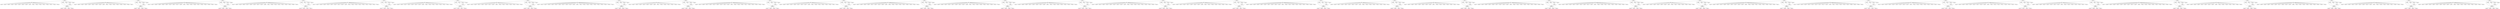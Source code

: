 digraph {
	ID00000 -> ID00002 ;
	ID00000 -> ID00001 ;
	ID00000 -> ID00006 ;
	ID00000 -> ID00005 ;
	ID00000 -> ID00004 ;
	ID00000 -> ID00003 ;
	ID00000 -> ID00009 ;
	ID00000 -> ID00008 ;
	ID00000 -> ID00007 ;
	ID00000 -> ID00012 ;
	ID00000 -> ID00013 ;
	ID00000 -> ID00010 ;
	ID00000 -> ID00011 ;
	ID00000 -> ID00016 ;
	ID00000 -> ID00017 ;
	ID00000 -> ID00014 ;
	ID00000 -> ID00015 ;
	ID00022 -> ID00020 ;
	ID00022 -> ID00021 ;
	ID00022 -> ID00018 ;
	ID00022 -> ID00019 ;
	ID00023 -> ID00022 ;
	ID00024 -> ID00022 ;
	ID00025 -> ID00022 ;
	ID00026 -> ID00022 ;
	ID00026 -> ID00023 ;
	ID00027 -> ID00022 ;
	ID00028 -> ID00022 ;
	ID00028 -> ID00000 ;
	ID00028 -> ID00024 ;
	ID00028 -> ID00025 ;
	ID00028 -> ID00026 ;
	ID00028 -> ID00027 ;
	ID00029 -> ID00043 ;
	ID00029 -> ID00034 ;
	ID00029 -> ID00044 ;
	ID00029 -> ID00035 ;
	ID00029 -> ID00045 ;
	ID00029 -> ID00032 ;
	ID00029 -> ID00046 ;
	ID00029 -> ID00033 ;
	ID00029 -> ID00030 ;
	ID00029 -> ID00031 ;
	ID00029 -> ID00040 ;
	ID00029 -> ID00041 ;
	ID00029 -> ID00042 ;
	ID00029 -> ID00038 ;
	ID00029 -> ID00039 ;
	ID00029 -> ID00036 ;
	ID00029 -> ID00037 ;
	ID00051 -> ID00050 ;
	ID00051 -> ID00047 ;
	ID00051 -> ID00048 ;
	ID00051 -> ID00049 ;
	ID00052 -> ID00051 ;
	ID00053 -> ID00051 ;
	ID00054 -> ID00051 ;
	ID00055 -> ID00052 ;
	ID00055 -> ID00051 ;
	ID00056 -> ID00051 ;
	ID00057 -> ID00053 ;
	ID00057 -> ID00051 ;
	ID00057 -> ID00029 ;
	ID00057 -> ID00056 ;
	ID00057 -> ID00055 ;
	ID00057 -> ID00054 ;
	ID00058 -> ID00070 ;
	ID00058 -> ID00071 ;
	ID00058 -> ID00060 ;
	ID00058 -> ID00069 ;
	ID00058 -> ID00059 ;
	ID00058 -> ID00062 ;
	ID00058 -> ID00078 ;
	ID00058 -> ID00061 ;
	ID00058 -> ID00077 ;
	ID00058 -> ID00064 ;
	ID00058 -> ID00076 ;
	ID00058 -> ID00063 ;
	ID00058 -> ID00075 ;
	ID00058 -> ID00066 ;
	ID00058 -> ID00074 ;
	ID00058 -> ID00065 ;
	ID00058 -> ID00073 ;
	ID00058 -> ID00068 ;
	ID00058 -> ID00072 ;
	ID00058 -> ID00067 ;
	ID00083 -> ID00080 ;
	ID00083 -> ID00081 ;
	ID00083 -> ID00082 ;
	ID00083 -> ID00079 ;
	ID00084 -> ID00083 ;
	ID00085 -> ID00083 ;
	ID00086 -> ID00083 ;
	ID00087 -> ID00084 ;
	ID00087 -> ID00083 ;
	ID00088 -> ID00083 ;
	ID00089 -> ID00058 ;
	ID00089 -> ID00088 ;
	ID00089 -> ID00087 ;
	ID00089 -> ID00083 ;
	ID00089 -> ID00086 ;
	ID00089 -> ID00085 ;
	ID00090 -> ID00109 ;
	ID00090 -> ID00094 ;
	ID00090 -> ID00108 ;
	ID00090 -> ID00095 ;
	ID00090 -> ID00107 ;
	ID00090 -> ID00096 ;
	ID00090 -> ID00106 ;
	ID00090 -> ID00097 ;
	ID00090 -> ID00105 ;
	ID00090 -> ID00098 ;
	ID00090 -> ID00104 ;
	ID00090 -> ID00099 ;
	ID00090 -> ID00103 ;
	ID00090 -> ID00102 ;
	ID00090 -> ID00101 ;
	ID00090 -> ID00100 ;
	ID00090 -> ID00091 ;
	ID00090 -> ID00093 ;
	ID00090 -> ID00092 ;
	ID00114 -> ID00113 ;
	ID00114 -> ID00110 ;
	ID00114 -> ID00112 ;
	ID00114 -> ID00111 ;
	ID00115 -> ID00114 ;
	ID00116 -> ID00114 ;
	ID00117 -> ID00114 ;
	ID00118 -> ID00114 ;
	ID00118 -> ID00115 ;
	ID00119 -> ID00114 ;
	ID00120 -> ID00114 ;
	ID00120 -> ID00116 ;
	ID00120 -> ID00118 ;
	ID00120 -> ID00117 ;
	ID00120 -> ID00119 ;
	ID00120 -> ID00090 ;
	ID00121 -> ID00137 ;
	ID00121 -> ID00127 ;
	ID00121 -> ID00138 ;
	ID00121 -> ID00126 ;
	ID00121 -> ID00135 ;
	ID00121 -> ID00125 ;
	ID00121 -> ID00136 ;
	ID00121 -> ID00124 ;
	ID00121 -> ID00139 ;
	ID00121 -> ID00129 ;
	ID00121 -> ID00128 ;
	ID00121 -> ID00130 ;
	ID00121 -> ID00140 ;
	ID00121 -> ID00123 ;
	ID00121 -> ID00133 ;
	ID00121 -> ID00122 ;
	ID00121 -> ID00134 ;
	ID00121 -> ID00131 ;
	ID00121 -> ID00132 ;
	ID00145 -> ID00141 ;
	ID00145 -> ID00142 ;
	ID00145 -> ID00143 ;
	ID00145 -> ID00144 ;
	ID00146 -> ID00145 ;
	ID00147 -> ID00145 ;
	ID00148 -> ID00145 ;
	ID00149 -> ID00146 ;
	ID00149 -> ID00145 ;
	ID00150 -> ID00145 ;
	ID00151 -> ID00147 ;
	ID00151 -> ID00148 ;
	ID00151 -> ID00149 ;
	ID00151 -> ID00121 ;
	ID00151 -> ID00150 ;
	ID00151 -> ID00145 ;
	ID00152 -> ID00168 ;
	ID00152 -> ID00159 ;
	ID00152 -> ID00169 ;
	ID00152 -> ID00157 ;
	ID00152 -> ID00158 ;
	ID00152 -> ID00155 ;
	ID00152 -> ID00164 ;
	ID00152 -> ID00156 ;
	ID00152 -> ID00165 ;
	ID00152 -> ID00166 ;
	ID00152 -> ID00153 ;
	ID00152 -> ID00167 ;
	ID00152 -> ID00154 ;
	ID00152 -> ID00160 ;
	ID00152 -> ID00161 ;
	ID00152 -> ID00162 ;
	ID00152 -> ID00163 ;
	ID00174 -> ID00173 ;
	ID00174 -> ID00172 ;
	ID00174 -> ID00171 ;
	ID00174 -> ID00170 ;
	ID00175 -> ID00174 ;
	ID00176 -> ID00174 ;
	ID00177 -> ID00174 ;
	ID00178 -> ID00174 ;
	ID00178 -> ID00175 ;
	ID00179 -> ID00174 ;
	ID00180 -> ID00174 ;
	ID00180 -> ID00178 ;
	ID00180 -> ID00177 ;
	ID00180 -> ID00176 ;
	ID00180 -> ID00179 ;
	ID00180 -> ID00152 ;
	ID00181 -> ID00183 ;
	ID00181 -> ID00182 ;
	ID00181 -> ID00185 ;
	ID00181 -> ID00197 ;
	ID00181 -> ID00184 ;
	ID00181 -> ID00196 ;
	ID00181 -> ID00187 ;
	ID00181 -> ID00195 ;
	ID00181 -> ID00186 ;
	ID00181 -> ID00189 ;
	ID00181 -> ID00194 ;
	ID00181 -> ID00188 ;
	ID00181 -> ID00193 ;
	ID00181 -> ID00191 ;
	ID00181 -> ID00192 ;
	ID00181 -> ID00190 ;
	ID00202 -> ID00199 ;
	ID00202 -> ID00201 ;
	ID00202 -> ID00198 ;
	ID00202 -> ID00200 ;
	ID00203 -> ID00202 ;
	ID00204 -> ID00202 ;
	ID00205 -> ID00202 ;
	ID00206 -> ID00203 ;
	ID00206 -> ID00202 ;
	ID00207 -> ID00202 ;
	ID00208 -> ID00204 ;
	ID00208 -> ID00202 ;
	ID00208 -> ID00207 ;
	ID00208 -> ID00205 ;
	ID00208 -> ID00206 ;
	ID00208 -> ID00181 ;
	ID00209 -> ID00222 ;
	ID00209 -> ID00221 ;
	ID00209 -> ID00211 ;
	ID00209 -> ID00220 ;
	ID00209 -> ID00210 ;
	ID00209 -> ID00231 ;
	ID00209 -> ID00230 ;
	ID00209 -> ID00217 ;
	ID00209 -> ID00229 ;
	ID00209 -> ID00216 ;
	ID00209 -> ID00228 ;
	ID00209 -> ID00219 ;
	ID00209 -> ID00227 ;
	ID00209 -> ID00218 ;
	ID00209 -> ID00226 ;
	ID00209 -> ID00213 ;
	ID00209 -> ID00225 ;
	ID00209 -> ID00212 ;
	ID00209 -> ID00224 ;
	ID00209 -> ID00215 ;
	ID00209 -> ID00223 ;
	ID00209 -> ID00214 ;
	ID00236 -> ID00233 ;
	ID00236 -> ID00232 ;
	ID00236 -> ID00235 ;
	ID00236 -> ID00234 ;
	ID00237 -> ID00236 ;
	ID00238 -> ID00236 ;
	ID00239 -> ID00236 ;
	ID00240 -> ID00237 ;
	ID00240 -> ID00236 ;
	ID00241 -> ID00236 ;
	ID00242 -> ID00240 ;
	ID00242 -> ID00209 ;
	ID00242 -> ID00241 ;
	ID00242 -> ID00236 ;
	ID00242 -> ID00239 ;
	ID00242 -> ID00238 ;
	ID00243 -> ID00250 ;
	ID00243 -> ID00251 ;
	ID00243 -> ID00254 ;
	ID00243 -> ID00255 ;
	ID00243 -> ID00252 ;
	ID00243 -> ID00253 ;
	ID00243 -> ID00258 ;
	ID00243 -> ID00256 ;
	ID00243 -> ID00257 ;
	ID00243 -> ID00244 ;
	ID00243 -> ID00248 ;
	ID00243 -> ID00247 ;
	ID00243 -> ID00246 ;
	ID00243 -> ID00245 ;
	ID00243 -> ID00249 ;
	ID00263 -> ID00260 ;
	ID00263 -> ID00261 ;
	ID00263 -> ID00262 ;
	ID00263 -> ID00259 ;
	ID00264 -> ID00263 ;
	ID00265 -> ID00263 ;
	ID00266 -> ID00263 ;
	ID00267 -> ID00263 ;
	ID00267 -> ID00264 ;
	ID00268 -> ID00263 ;
	ID00269 -> ID00263 ;
	ID00269 -> ID00243 ;
	ID00269 -> ID00265 ;
	ID00269 -> ID00266 ;
	ID00269 -> ID00267 ;
	ID00269 -> ID00268 ;
	ID00270 -> ID00285 ;
	ID00270 -> ID00276 ;
	ID00270 -> ID00286 ;
	ID00270 -> ID00277 ;
	ID00270 -> ID00287 ;
	ID00270 -> ID00274 ;
	ID00270 -> ID00288 ;
	ID00270 -> ID00275 ;
	ID00270 -> ID00272 ;
	ID00270 -> ID00281 ;
	ID00270 -> ID00273 ;
	ID00270 -> ID00282 ;
	ID00270 -> ID00283 ;
	ID00270 -> ID00284 ;
	ID00270 -> ID00271 ;
	ID00270 -> ID00289 ;
	ID00270 -> ID00278 ;
	ID00270 -> ID00279 ;
	ID00270 -> ID00290 ;
	ID00270 -> ID00280 ;
	ID00295 -> ID00291 ;
	ID00295 -> ID00294 ;
	ID00295 -> ID00293 ;
	ID00295 -> ID00292 ;
	ID00296 -> ID00295 ;
	ID00297 -> ID00295 ;
	ID00298 -> ID00295 ;
	ID00299 -> ID00295 ;
	ID00299 -> ID00296 ;
	ID00300 -> ID00295 ;
	ID00301 -> ID00270 ;
	ID00301 -> ID00295 ;
	ID00301 -> ID00299 ;
	ID00301 -> ID00298 ;
	ID00301 -> ID00300 ;
	ID00301 -> ID00297 ;
	ID00302 -> ID00309 ;
	ID00302 -> ID00308 ;
	ID00302 -> ID00319 ;
	ID00302 -> ID00310 ;
	ID00302 -> ID00306 ;
	ID00302 -> ID00311 ;
	ID00302 -> ID00307 ;
	ID00302 -> ID00312 ;
	ID00302 -> ID00304 ;
	ID00302 -> ID00313 ;
	ID00302 -> ID00305 ;
	ID00302 -> ID00314 ;
	ID00302 -> ID00315 ;
	ID00302 -> ID00316 ;
	ID00302 -> ID00303 ;
	ID00302 -> ID00317 ;
	ID00302 -> ID00318 ;
	ID00324 -> ID00320 ;
	ID00324 -> ID00321 ;
	ID00324 -> ID00322 ;
	ID00324 -> ID00323 ;
	ID00325 -> ID00324 ;
	ID00326 -> ID00324 ;
	ID00327 -> ID00324 ;
	ID00328 -> ID00324 ;
	ID00328 -> ID00325 ;
	ID00329 -> ID00324 ;
	ID00330 -> ID00324 ;
	ID00330 -> ID00328 ;
	ID00330 -> ID00302 ;
	ID00330 -> ID00329 ;
	ID00330 -> ID00326 ;
	ID00330 -> ID00327 ;
	ID00331 -> ID00338 ;
	ID00331 -> ID00337 ;
	ID00331 -> ID00349 ;
	ID00331 -> ID00348 ;
	ID00331 -> ID00339 ;
	ID00331 -> ID00347 ;
	ID00331 -> ID00334 ;
	ID00331 -> ID00346 ;
	ID00331 -> ID00333 ;
	ID00331 -> ID00345 ;
	ID00331 -> ID00336 ;
	ID00331 -> ID00335 ;
	ID00331 -> ID00344 ;
	ID00331 -> ID00343 ;
	ID00331 -> ID00342 ;
	ID00331 -> ID00350 ;
	ID00331 -> ID00332 ;
	ID00331 -> ID00341 ;
	ID00331 -> ID00340 ;
	ID00355 -> ID00352 ;
	ID00355 -> ID00351 ;
	ID00355 -> ID00354 ;
	ID00355 -> ID00353 ;
	ID00356 -> ID00355 ;
	ID00357 -> ID00355 ;
	ID00358 -> ID00355 ;
	ID00359 -> ID00356 ;
	ID00359 -> ID00355 ;
	ID00360 -> ID00355 ;
	ID00361 -> ID00355 ;
	ID00361 -> ID00358 ;
	ID00361 -> ID00357 ;
	ID00361 -> ID00359 ;
	ID00361 -> ID00360 ;
	ID00361 -> ID00331 ;
	ID00362 -> ID00369 ;
	ID00362 -> ID00379 ;
	ID00362 -> ID00368 ;
	ID00362 -> ID00378 ;
	ID00362 -> ID00367 ;
	ID00362 -> ID00377 ;
	ID00362 -> ID00366 ;
	ID00362 -> ID00381 ;
	ID00362 -> ID00372 ;
	ID00362 -> ID00380 ;
	ID00362 -> ID00371 ;
	ID00362 -> ID00370 ;
	ID00362 -> ID00376 ;
	ID00362 -> ID00365 ;
	ID00362 -> ID00364 ;
	ID00362 -> ID00375 ;
	ID00362 -> ID00363 ;
	ID00362 -> ID00374 ;
	ID00362 -> ID00373 ;
	ID00386 -> ID00383 ;
	ID00386 -> ID00382 ;
	ID00386 -> ID00385 ;
	ID00386 -> ID00384 ;
	ID00387 -> ID00386 ;
	ID00388 -> ID00386 ;
	ID00389 -> ID00386 ;
	ID00390 -> ID00387 ;
	ID00390 -> ID00386 ;
	ID00391 -> ID00386 ;
	ID00392 -> ID00389 ;
	ID00392 -> ID00390 ;
	ID00392 -> ID00388 ;
	ID00392 -> ID00391 ;
	ID00392 -> ID00362 ;
	ID00392 -> ID00386 ;
	ID00393 -> ID00411 ;
	ID00393 -> ID00410 ;
	ID00393 -> ID00399 ;
	ID00393 -> ID00398 ;
	ID00393 -> ID00397 ;
	ID00393 -> ID00400 ;
	ID00393 -> ID00396 ;
	ID00393 -> ID00401 ;
	ID00393 -> ID00395 ;
	ID00393 -> ID00402 ;
	ID00393 -> ID00407 ;
	ID00393 -> ID00394 ;
	ID00393 -> ID00403 ;
	ID00393 -> ID00408 ;
	ID00393 -> ID00404 ;
	ID00393 -> ID00409 ;
	ID00393 -> ID00405 ;
	ID00393 -> ID00406 ;
	ID00416 -> ID00415 ;
	ID00416 -> ID00414 ;
	ID00416 -> ID00413 ;
	ID00416 -> ID00412 ;
	ID00417 -> ID00416 ;
	ID00418 -> ID00416 ;
	ID00419 -> ID00416 ;
	ID00420 -> ID00417 ;
	ID00420 -> ID00416 ;
	ID00421 -> ID00416 ;
	ID00422 -> ID00416 ;
	ID00422 -> ID00421 ;
	ID00422 -> ID00420 ;
	ID00422 -> ID00393 ;
	ID00422 -> ID00418 ;
	ID00422 -> ID00419 ;
	ID00423 -> ID00428 ;
	ID00423 -> ID00433 ;
	ID00423 -> ID00427 ;
	ID00423 -> ID00432 ;
	ID00423 -> ID00426 ;
	ID00423 -> ID00435 ;
	ID00423 -> ID00425 ;
	ID00423 -> ID00434 ;
	ID00423 -> ID00437 ;
	ID00423 -> ID00424 ;
	ID00423 -> ID00436 ;
	ID00423 -> ID00439 ;
	ID00423 -> ID00438 ;
	ID00423 -> ID00442 ;
	ID00423 -> ID00441 ;
	ID00423 -> ID00440 ;
	ID00423 -> ID00431 ;
	ID00423 -> ID00430 ;
	ID00423 -> ID00429 ;
	ID00447 -> ID00446 ;
	ID00447 -> ID00445 ;
	ID00447 -> ID00444 ;
	ID00447 -> ID00443 ;
	ID00448 -> ID00447 ;
	ID00449 -> ID00447 ;
	ID00450 -> ID00447 ;
	ID00451 -> ID00448 ;
	ID00451 -> ID00447 ;
	ID00452 -> ID00447 ;
	ID00453 -> ID00450 ;
	ID00453 -> ID00451 ;
	ID00453 -> ID00452 ;
	ID00453 -> ID00449 ;
	ID00453 -> ID00423 ;
	ID00453 -> ID00447 ;
	ID00454 -> ID00463 ;
	ID00454 -> ID00464 ;
	ID00454 -> ID00470 ;
	ID00454 -> ID00461 ;
	ID00454 -> ID00471 ;
	ID00454 -> ID00462 ;
	ID00454 -> ID00460 ;
	ID00454 -> ID00458 ;
	ID00454 -> ID00459 ;
	ID00454 -> ID00469 ;
	ID00454 -> ID00467 ;
	ID00454 -> ID00468 ;
	ID00454 -> ID00455 ;
	ID00454 -> ID00456 ;
	ID00454 -> ID00465 ;
	ID00454 -> ID00457 ;
	ID00454 -> ID00466 ;
	ID00476 -> ID00472 ;
	ID00476 -> ID00473 ;
	ID00476 -> ID00474 ;
	ID00476 -> ID00475 ;
	ID00477 -> ID00476 ;
	ID00478 -> ID00476 ;
	ID00479 -> ID00476 ;
	ID00480 -> ID00476 ;
	ID00480 -> ID00477 ;
	ID00481 -> ID00476 ;
	ID00482 -> ID00481 ;
	ID00482 -> ID00480 ;
	ID00482 -> ID00476 ;
	ID00482 -> ID00478 ;
	ID00482 -> ID00479 ;
	ID00482 -> ID00454 ;
	ID00483 -> ID00485 ;
	ID00483 -> ID00486 ;
	ID00483 -> ID00484 ;
	ID00483 -> ID00489 ;
	ID00483 -> ID00487 ;
	ID00483 -> ID00488 ;
	ID00483 -> ID00502 ;
	ID00483 -> ID00493 ;
	ID00483 -> ID00503 ;
	ID00483 -> ID00492 ;
	ID00483 -> ID00491 ;
	ID00483 -> ID00490 ;
	ID00483 -> ID00497 ;
	ID00483 -> ID00496 ;
	ID00483 -> ID00500 ;
	ID00483 -> ID00495 ;
	ID00483 -> ID00501 ;
	ID00483 -> ID00494 ;
	ID00483 -> ID00499 ;
	ID00483 -> ID00498 ;
	ID00508 -> ID00504 ;
	ID00508 -> ID00505 ;
	ID00508 -> ID00507 ;
	ID00508 -> ID00506 ;
	ID00509 -> ID00508 ;
	ID00510 -> ID00508 ;
	ID00511 -> ID00508 ;
	ID00512 -> ID00509 ;
	ID00512 -> ID00508 ;
	ID00513 -> ID00508 ;
	ID00514 -> ID00511 ;
	ID00514 -> ID00512 ;
	ID00514 -> ID00510 ;
	ID00514 -> ID00513 ;
	ID00514 -> ID00483 ;
	ID00514 -> ID00508 ;
	ID00515 -> ID00530 ;
	ID00515 -> ID00518 ;
	ID00515 -> ID00517 ;
	ID00515 -> ID00519 ;
	ID00515 -> ID00532 ;
	ID00515 -> ID00531 ;
	ID00515 -> ID00520 ;
	ID00515 -> ID00521 ;
	ID00515 -> ID00522 ;
	ID00515 -> ID00523 ;
	ID00515 -> ID00524 ;
	ID00515 -> ID00528 ;
	ID00515 -> ID00529 ;
	ID00515 -> ID00516 ;
	ID00515 -> ID00525 ;
	ID00515 -> ID00526 ;
	ID00515 -> ID00527 ;
	ID00537 -> ID00536 ;
	ID00537 -> ID00535 ;
	ID00537 -> ID00534 ;
	ID00537 -> ID00533 ;
	ID00538 -> ID00537 ;
	ID00539 -> ID00537 ;
	ID00540 -> ID00537 ;
	ID00541 -> ID00538 ;
	ID00541 -> ID00537 ;
	ID00542 -> ID00537 ;
	ID00543 -> ID00541 ;
	ID00543 -> ID00540 ;
	ID00543 -> ID00515 ;
	ID00543 -> ID00539 ;
	ID00543 -> ID00537 ;
	ID00543 -> ID00542 ;
	ID00544 -> ID00550 ;
	ID00544 -> ID00552 ;
	ID00544 -> ID00560 ;
	ID00544 -> ID00551 ;
	ID00544 -> ID00549 ;
	ID00544 -> ID00554 ;
	ID00544 -> ID00548 ;
	ID00544 -> ID00553 ;
	ID00544 -> ID00547 ;
	ID00544 -> ID00556 ;
	ID00544 -> ID00546 ;
	ID00544 -> ID00555 ;
	ID00544 -> ID00558 ;
	ID00544 -> ID00545 ;
	ID00544 -> ID00557 ;
	ID00544 -> ID00559 ;
	ID00565 -> ID00563 ;
	ID00565 -> ID00562 ;
	ID00565 -> ID00561 ;
	ID00565 -> ID00564 ;
	ID00566 -> ID00565 ;
	ID00567 -> ID00565 ;
	ID00568 -> ID00565 ;
	ID00569 -> ID00566 ;
	ID00569 -> ID00565 ;
	ID00570 -> ID00565 ;
	ID00571 -> ID00567 ;
	ID00571 -> ID00565 ;
	ID00571 -> ID00544 ;
	ID00571 -> ID00569 ;
	ID00571 -> ID00570 ;
	ID00571 -> ID00568 ;
	ID00572 -> ID00579 ;
	ID00572 -> ID00588 ;
	ID00572 -> ID00575 ;
	ID00572 -> ID00589 ;
	ID00572 -> ID00576 ;
	ID00572 -> ID00586 ;
	ID00572 -> ID00577 ;
	ID00572 -> ID00587 ;
	ID00572 -> ID00578 ;
	ID00572 -> ID00584 ;
	ID00572 -> ID00590 ;
	ID00572 -> ID00585 ;
	ID00572 -> ID00591 ;
	ID00572 -> ID00573 ;
	ID00572 -> ID00582 ;
	ID00572 -> ID00592 ;
	ID00572 -> ID00574 ;
	ID00572 -> ID00583 ;
	ID00572 -> ID00580 ;
	ID00572 -> ID00581 ;
	ID00597 -> ID00593 ;
	ID00597 -> ID00594 ;
	ID00597 -> ID00595 ;
	ID00597 -> ID00596 ;
	ID00598 -> ID00597 ;
	ID00599 -> ID00597 ;
	ID00600 -> ID00597 ;
	ID00601 -> ID00597 ;
	ID00601 -> ID00598 ;
	ID00602 -> ID00597 ;
	ID00603 -> ID00597 ;
	ID00603 -> ID00600 ;
	ID00603 -> ID00599 ;
	ID00603 -> ID00602 ;
	ID00603 -> ID00601 ;
	ID00603 -> ID00572 ;
	ID00604 -> ID00623 ;
	ID00604 -> ID00614 ;
	ID00604 -> ID00624 ;
	ID00604 -> ID00615 ;
	ID00604 -> ID00612 ;
	ID00604 -> ID00613 ;
	ID00604 -> ID00610 ;
	ID00604 -> ID00620 ;
	ID00604 -> ID00611 ;
	ID00604 -> ID00621 ;
	ID00604 -> ID00622 ;
	ID00604 -> ID00609 ;
	ID00604 -> ID00608 ;
	ID00604 -> ID00617 ;
	ID00604 -> ID00607 ;
	ID00604 -> ID00616 ;
	ID00604 -> ID00619 ;
	ID00604 -> ID00606 ;
	ID00604 -> ID00618 ;
	ID00604 -> ID00605 ;
	ID00629 -> ID00628 ;
	ID00629 -> ID00627 ;
	ID00629 -> ID00625 ;
	ID00629 -> ID00626 ;
	ID00630 -> ID00629 ;
	ID00631 -> ID00629 ;
	ID00632 -> ID00629 ;
	ID00633 -> ID00629 ;
	ID00633 -> ID00630 ;
	ID00634 -> ID00629 ;
	ID00635 -> ID00629 ;
	ID00635 -> ID00604 ;
	ID00635 -> ID00632 ;
	ID00635 -> ID00633 ;
	ID00635 -> ID00631 ;
	ID00635 -> ID00634 ;
	ID00636 -> ID00640 ;
	ID00636 -> ID00641 ;
	ID00636 -> ID00642 ;
	ID00636 -> ID00643 ;
	ID00636 -> ID00644 ;
	ID00636 -> ID00645 ;
	ID00636 -> ID00649 ;
	ID00636 -> ID00637 ;
	ID00636 -> ID00646 ;
	ID00636 -> ID00647 ;
	ID00636 -> ID00648 ;
	ID00636 -> ID00639 ;
	ID00636 -> ID00638 ;
	ID00636 -> ID00651 ;
	ID00636 -> ID00650 ;
	ID00656 -> ID00653 ;
	ID00656 -> ID00652 ;
	ID00656 -> ID00655 ;
	ID00656 -> ID00654 ;
	ID00657 -> ID00656 ;
	ID00658 -> ID00656 ;
	ID00659 -> ID00656 ;
	ID00660 -> ID00657 ;
	ID00660 -> ID00656 ;
	ID00661 -> ID00656 ;
	ID00662 -> ID00656 ;
	ID00662 -> ID00659 ;
	ID00662 -> ID00658 ;
	ID00662 -> ID00661 ;
	ID00662 -> ID00660 ;
	ID00662 -> ID00636 ;
	ID00663 -> ID00675 ;
	ID00663 -> ID00669 ;
	ID00663 -> ID00674 ;
	ID00663 -> ID00677 ;
	ID00663 -> ID00668 ;
	ID00663 -> ID00667 ;
	ID00663 -> ID00676 ;
	ID00663 -> ID00679 ;
	ID00663 -> ID00666 ;
	ID00663 -> ID00678 ;
	ID00663 -> ID00665 ;
	ID00663 -> ID00664 ;
	ID00663 -> ID00680 ;
	ID00663 -> ID00671 ;
	ID00663 -> ID00683 ;
	ID00663 -> ID00670 ;
	ID00663 -> ID00682 ;
	ID00663 -> ID00673 ;
	ID00663 -> ID00681 ;
	ID00663 -> ID00672 ;
	ID00688 -> ID00687 ;
	ID00688 -> ID00686 ;
	ID00688 -> ID00685 ;
	ID00688 -> ID00684 ;
	ID00689 -> ID00688 ;
	ID00690 -> ID00688 ;
	ID00691 -> ID00688 ;
	ID00692 -> ID00688 ;
	ID00692 -> ID00689 ;
	ID00693 -> ID00688 ;
	ID00694 -> ID00692 ;
	ID00694 -> ID00688 ;
	ID00694 -> ID00693 ;
	ID00694 -> ID00690 ;
	ID00694 -> ID00691 ;
	ID00694 -> ID00663 ;
	ID00695 -> ID00710 ;
	ID00695 -> ID00701 ;
	ID00695 -> ID00700 ;
	ID00695 -> ID00703 ;
	ID00695 -> ID00702 ;
	ID00695 -> ID00714 ;
	ID00695 -> ID00713 ;
	ID00695 -> ID00712 ;
	ID00695 -> ID00711 ;
	ID00695 -> ID00715 ;
	ID00695 -> ID00706 ;
	ID00695 -> ID00707 ;
	ID00695 -> ID00704 ;
	ID00695 -> ID00705 ;
	ID00695 -> ID00708 ;
	ID00695 -> ID00709 ;
	ID00695 -> ID00696 ;
	ID00695 -> ID00697 ;
	ID00695 -> ID00698 ;
	ID00695 -> ID00699 ;
	ID00720 -> ID00716 ;
	ID00720 -> ID00717 ;
	ID00720 -> ID00718 ;
	ID00720 -> ID00719 ;
	ID00721 -> ID00720 ;
	ID00722 -> ID00720 ;
	ID00723 -> ID00720 ;
	ID00724 -> ID00721 ;
	ID00724 -> ID00720 ;
	ID00725 -> ID00720 ;
	ID00726 -> ID00695 ;
	ID00726 -> ID00720 ;
	ID00726 -> ID00723 ;
	ID00726 -> ID00722 ;
	ID00726 -> ID00725 ;
	ID00726 -> ID00724 ;
	ID00727 -> ID00744 ;
	ID00727 -> ID00735 ;
	ID00727 -> ID00745 ;
	ID00727 -> ID00736 ;
	ID00727 -> ID00733 ;
	ID00727 -> ID00734 ;
	ID00727 -> ID00731 ;
	ID00727 -> ID00740 ;
	ID00727 -> ID00741 ;
	ID00727 -> ID00732 ;
	ID00727 -> ID00742 ;
	ID00727 -> ID00743 ;
	ID00727 -> ID00730 ;
	ID00727 -> ID00729 ;
	ID00727 -> ID00738 ;
	ID00727 -> ID00728 ;
	ID00727 -> ID00737 ;
	ID00727 -> ID00739 ;
	ID00750 -> ID00746 ;
	ID00750 -> ID00747 ;
	ID00750 -> ID00749 ;
	ID00750 -> ID00748 ;
	ID00751 -> ID00750 ;
	ID00752 -> ID00750 ;
	ID00753 -> ID00750 ;
	ID00754 -> ID00751 ;
	ID00754 -> ID00750 ;
	ID00755 -> ID00750 ;
	ID00756 -> ID00753 ;
	ID00756 -> ID00754 ;
	ID00756 -> ID00752 ;
	ID00756 -> ID00755 ;
	ID00756 -> ID00750 ;
	ID00756 -> ID00727 ;
	ID00757 -> ID00762 ;
	ID00757 -> ID00763 ;
	ID00757 -> ID00764 ;
	ID00757 -> ID00765 ;
	ID00757 -> ID00766 ;
	ID00757 -> ID00758 ;
	ID00757 -> ID00767 ;
	ID00757 -> ID00768 ;
	ID00757 -> ID00769 ;
	ID00757 -> ID00760 ;
	ID00757 -> ID00761 ;
	ID00757 -> ID00770 ;
	ID00757 -> ID00772 ;
	ID00757 -> ID00771 ;
	ID00757 -> ID00759 ;
	ID00757 -> ID00774 ;
	ID00757 -> ID00773 ;
	ID00757 -> ID00775 ;
	ID00780 -> ID00778 ;
	ID00780 -> ID00777 ;
	ID00780 -> ID00779 ;
	ID00780 -> ID00776 ;
	ID00781 -> ID00780 ;
	ID00782 -> ID00780 ;
	ID00783 -> ID00780 ;
	ID00784 -> ID00781 ;
	ID00784 -> ID00780 ;
	ID00785 -> ID00780 ;
	ID00786 -> ID00783 ;
	ID00786 -> ID00782 ;
	ID00786 -> ID00780 ;
	ID00786 -> ID00757 ;
	ID00786 -> ID00785 ;
	ID00786 -> ID00784 ;
	ID00787 -> ID00803 ;
	ID00787 -> ID00800 ;
	ID00787 -> ID00802 ;
	ID00787 -> ID00801 ;
	ID00787 -> ID00790 ;
	ID00787 -> ID00792 ;
	ID00787 -> ID00791 ;
	ID00787 -> ID00794 ;
	ID00787 -> ID00793 ;
	ID00787 -> ID00796 ;
	ID00787 -> ID00795 ;
	ID00787 -> ID00789 ;
	ID00787 -> ID00798 ;
	ID00787 -> ID00788 ;
	ID00787 -> ID00797 ;
	ID00787 -> ID00799 ;
	ID00808 -> ID00804 ;
	ID00808 -> ID00806 ;
	ID00808 -> ID00805 ;
	ID00808 -> ID00807 ;
	ID00809 -> ID00808 ;
	ID00810 -> ID00808 ;
	ID00811 -> ID00808 ;
	ID00812 -> ID00808 ;
	ID00812 -> ID00809 ;
	ID00813 -> ID00808 ;
	ID00814 -> ID00808 ;
	ID00814 -> ID00810 ;
	ID00814 -> ID00787 ;
	ID00814 -> ID00811 ;
	ID00814 -> ID00812 ;
	ID00814 -> ID00813 ;
	ID00815 -> ID00817 ;
	ID00815 -> ID00829 ;
	ID00815 -> ID00816 ;
	ID00815 -> ID00826 ;
	ID00815 -> ID00825 ;
	ID00815 -> ID00819 ;
	ID00815 -> ID00828 ;
	ID00815 -> ID00818 ;
	ID00815 -> ID00827 ;
	ID00815 -> ID00832 ;
	ID00815 -> ID00833 ;
	ID00815 -> ID00820 ;
	ID00815 -> ID00834 ;
	ID00815 -> ID00835 ;
	ID00815 -> ID00823 ;
	ID00815 -> ID00824 ;
	ID00815 -> ID00830 ;
	ID00815 -> ID00821 ;
	ID00815 -> ID00831 ;
	ID00815 -> ID00822 ;
	ID00840 -> ID00839 ;
	ID00840 -> ID00838 ;
	ID00840 -> ID00837 ;
	ID00840 -> ID00836 ;
	ID00841 -> ID00840 ;
	ID00842 -> ID00840 ;
	ID00843 -> ID00840 ;
	ID00844 -> ID00841 ;
	ID00844 -> ID00840 ;
	ID00845 -> ID00840 ;
	ID00846 -> ID00815 ;
	ID00846 -> ID00845 ;
	ID00846 -> ID00843 ;
	ID00846 -> ID00844 ;
	ID00846 -> ID00842 ;
	ID00846 -> ID00840 ;
	ID00847 -> ID00848 ;
	ID00847 -> ID00849 ;
	ID00847 -> ID00858 ;
	ID00847 -> ID00859 ;
	ID00847 -> ID00851 ;
	ID00847 -> ID00863 ;
	ID00847 -> ID00850 ;
	ID00847 -> ID00862 ;
	ID00847 -> ID00853 ;
	ID00847 -> ID00861 ;
	ID00847 -> ID00852 ;
	ID00847 -> ID00855 ;
	ID00847 -> ID00854 ;
	ID00847 -> ID00857 ;
	ID00847 -> ID00856 ;
	ID00847 -> ID00860 ;
	ID00868 -> ID00864 ;
	ID00868 -> ID00867 ;
	ID00868 -> ID00866 ;
	ID00868 -> ID00865 ;
	ID00869 -> ID00868 ;
	ID00870 -> ID00868 ;
	ID00871 -> ID00868 ;
	ID00872 -> ID00868 ;
	ID00872 -> ID00869 ;
	ID00873 -> ID00868 ;
	ID00874 -> ID00873 ;
	ID00874 -> ID00868 ;
	ID00874 -> ID00872 ;
	ID00874 -> ID00847 ;
	ID00874 -> ID00871 ;
	ID00874 -> ID00870 ;
	ID00875 -> ID00892 ;
	ID00875 -> ID00893 ;
	ID00875 -> ID00890 ;
	ID00875 -> ID00891 ;
	ID00875 -> ID00894 ;
	ID00875 -> ID00895 ;
	ID00875 -> ID00877 ;
	ID00875 -> ID00889 ;
	ID00875 -> ID00876 ;
	ID00875 -> ID00879 ;
	ID00875 -> ID00888 ;
	ID00875 -> ID00878 ;
	ID00875 -> ID00887 ;
	ID00875 -> ID00886 ;
	ID00875 -> ID00885 ;
	ID00875 -> ID00884 ;
	ID00875 -> ID00883 ;
	ID00875 -> ID00882 ;
	ID00875 -> ID00881 ;
	ID00875 -> ID00880 ;
	ID00900 -> ID00896 ;
	ID00900 -> ID00897 ;
	ID00900 -> ID00898 ;
	ID00900 -> ID00899 ;
	ID00901 -> ID00900 ;
	ID00902 -> ID00900 ;
	ID00903 -> ID00900 ;
	ID00904 -> ID00901 ;
	ID00904 -> ID00900 ;
	ID00905 -> ID00900 ;
	ID00906 -> ID00904 ;
	ID00906 -> ID00905 ;
	ID00906 -> ID00902 ;
	ID00906 -> ID00903 ;
	ID00906 -> ID00875 ;
	ID00906 -> ID00900 ;
	ID00907 -> ID00925 ;
	ID00907 -> ID00924 ;
	ID00907 -> ID00921 ;
	ID00907 -> ID00912 ;
	ID00907 -> ID00911 ;
	ID00907 -> ID00920 ;
	ID00907 -> ID00923 ;
	ID00907 -> ID00910 ;
	ID00907 -> ID00922 ;
	ID00907 -> ID00913 ;
	ID00907 -> ID00914 ;
	ID00907 -> ID00915 ;
	ID00907 -> ID00916 ;
	ID00907 -> ID00908 ;
	ID00907 -> ID00917 ;
	ID00907 -> ID00909 ;
	ID00907 -> ID00918 ;
	ID00907 -> ID00919 ;
	ID00930 -> ID00927 ;
	ID00930 -> ID00926 ;
	ID00930 -> ID00929 ;
	ID00930 -> ID00928 ;
	ID00931 -> ID00930 ;
	ID00932 -> ID00930 ;
	ID00933 -> ID00930 ;
	ID00934 -> ID00930 ;
	ID00934 -> ID00931 ;
	ID00935 -> ID00930 ;
	ID00936 -> ID00930 ;
	ID00936 -> ID00932 ;
	ID00936 -> ID00933 ;
	ID00936 -> ID00934 ;
	ID00936 -> ID00907 ;
	ID00936 -> ID00935 ;
	ID00937 -> ID00938 ;
	ID00937 -> ID00947 ;
	ID00937 -> ID00946 ;
	ID00937 -> ID00949 ;
	ID00937 -> ID00939 ;
	ID00937 -> ID00948 ;
	ID00937 -> ID00953 ;
	ID00937 -> ID00940 ;
	ID00937 -> ID00954 ;
	ID00937 -> ID00941 ;
	ID00937 -> ID00955 ;
	ID00937 -> ID00956 ;
	ID00937 -> ID00944 ;
	ID00937 -> ID00945 ;
	ID00937 -> ID00950 ;
	ID00937 -> ID00951 ;
	ID00937 -> ID00942 ;
	ID00937 -> ID00952 ;
	ID00937 -> ID00943 ;
	ID00961 -> ID00960 ;
	ID00961 -> ID00959 ;
	ID00961 -> ID00958 ;
	ID00961 -> ID00957 ;
	ID00962 -> ID00961 ;
	ID00963 -> ID00961 ;
	ID00964 -> ID00961 ;
	ID00965 -> ID00962 ;
	ID00965 -> ID00961 ;
	ID00966 -> ID00961 ;
	ID00967 -> ID00966 ;
	ID00967 -> ID00964 ;
	ID00967 -> ID00965 ;
	ID00967 -> ID00963 ;
	ID00967 -> ID00961 ;
	ID00967 -> ID00937 ;
}
